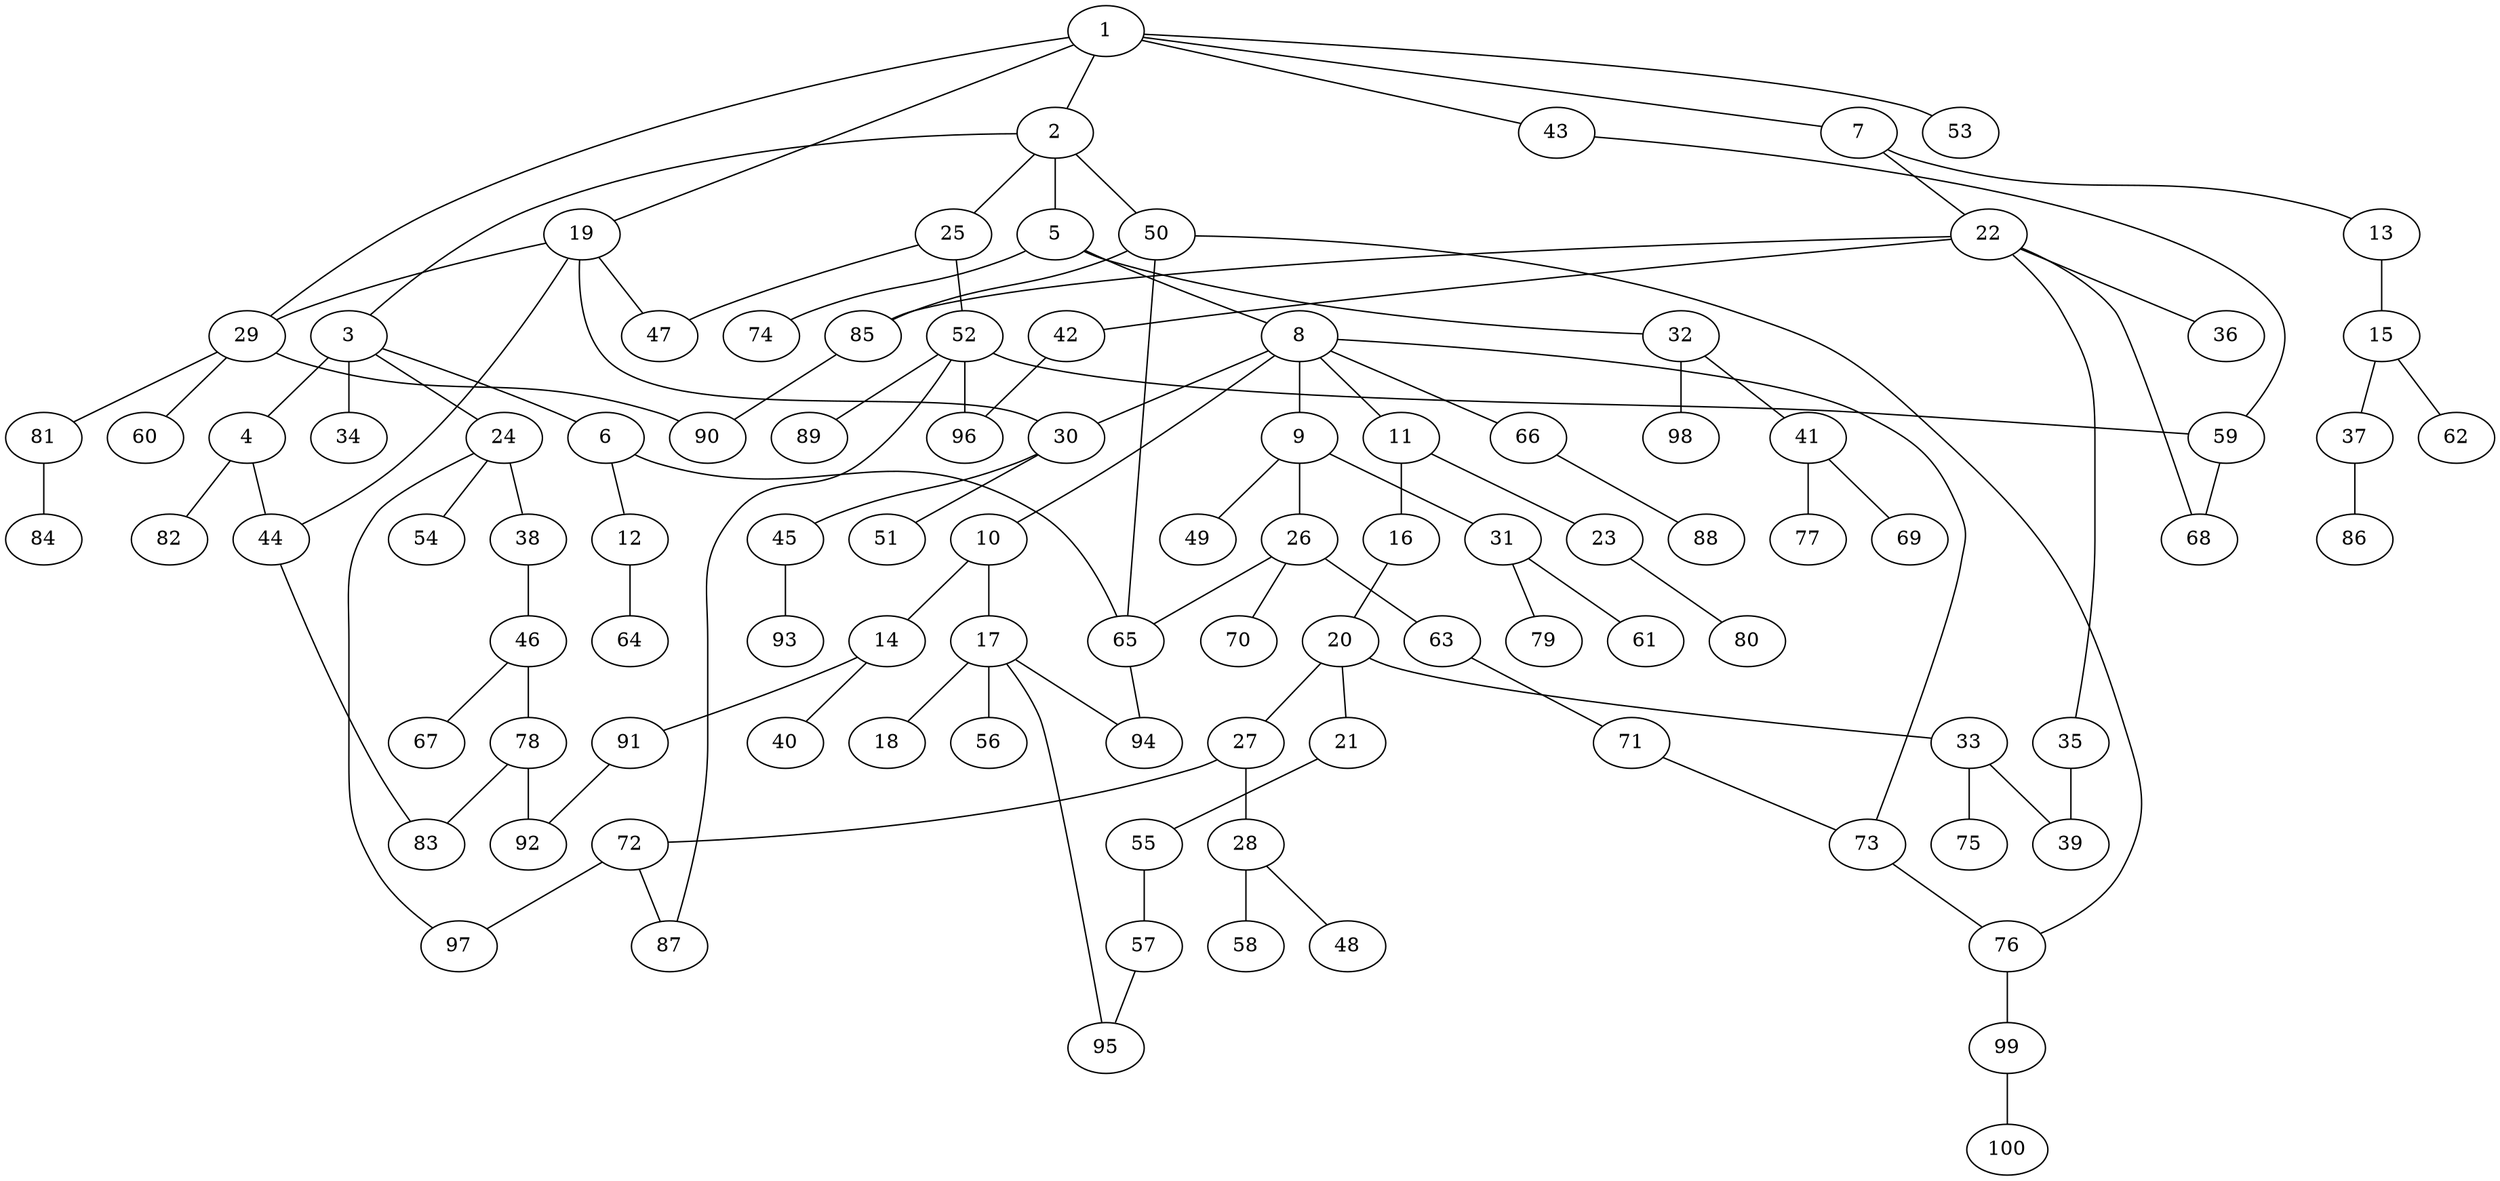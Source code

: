 graph graphname {1--2
1--7
1--19
1--29
1--43
1--53
2--3
2--5
2--25
2--50
3--4
3--6
3--24
3--34
4--44
4--82
5--8
5--32
5--74
6--12
6--65
7--13
7--22
8--9
8--10
8--11
8--30
8--66
8--73
9--26
9--31
9--49
10--14
10--17
11--16
11--23
12--64
13--15
14--40
14--91
15--37
15--62
16--20
17--18
17--56
17--94
17--95
19--29
19--30
19--44
19--47
20--21
20--27
20--33
21--55
22--35
22--36
22--42
22--68
22--85
23--80
24--38
24--54
24--97
25--47
25--52
26--63
26--65
26--70
27--28
27--72
28--48
28--58
29--60
29--81
29--90
30--45
30--51
31--61
31--79
32--41
32--98
33--39
33--75
35--39
37--86
38--46
41--69
41--77
42--96
43--59
44--83
45--93
46--67
46--78
50--65
50--76
50--85
52--59
52--87
52--89
52--96
55--57
57--95
59--68
63--71
65--94
66--88
71--73
72--87
72--97
73--76
76--99
78--83
78--92
81--84
85--90
91--92
99--100
}